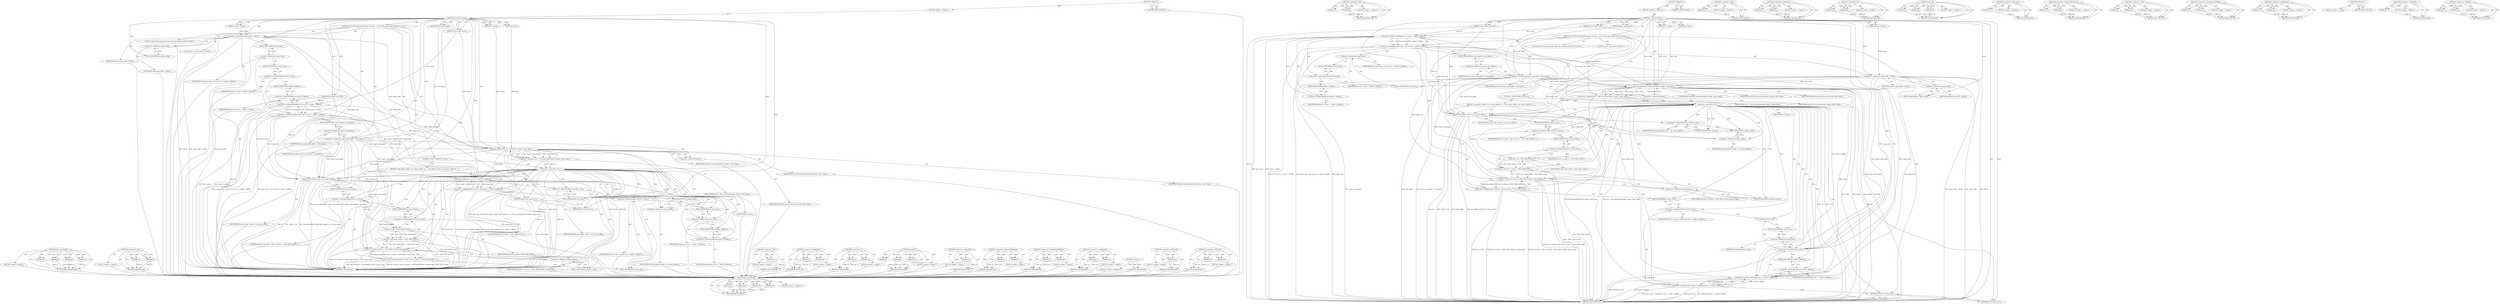 digraph "&lt;operator&gt;.shiftLeft" {
vulnerable_133 [label=<(METHOD,f2fs_map_blocks)>];
vulnerable_134 [label=<(PARAM,p1)>];
vulnerable_135 [label=<(PARAM,p2)>];
vulnerable_136 [label=<(PARAM,p3)>];
vulnerable_137 [label=<(PARAM,p4)>];
vulnerable_138 [label=<(BLOCK,&lt;empty&gt;,&lt;empty&gt;)>];
vulnerable_139 [label=<(METHOD_RETURN,ANY)>];
vulnerable_159 [label=<(METHOD,&lt;operator&gt;.and)>];
vulnerable_160 [label=<(PARAM,p1)>];
vulnerable_161 [label=<(PARAM,p2)>];
vulnerable_162 [label=<(BLOCK,&lt;empty&gt;,&lt;empty&gt;)>];
vulnerable_163 [label=<(METHOD_RETURN,ANY)>];
vulnerable_6 [label=<(METHOD,&lt;global&gt;)<SUB>1</SUB>>];
vulnerable_7 [label=<(BLOCK,&lt;empty&gt;,&lt;empty&gt;)<SUB>1</SUB>>];
vulnerable_8 [label=<(METHOD,__get_data_block)<SUB>1</SUB>>];
vulnerable_9 [label=<(PARAM,struct inode *inode)<SUB>1</SUB>>];
vulnerable_10 [label=<(PARAM,sector_t iblock)<SUB>1</SUB>>];
vulnerable_11 [label=<(PARAM,struct buffer_head *bh)<SUB>2</SUB>>];
vulnerable_12 [label=<(PARAM,int create)<SUB>2</SUB>>];
vulnerable_13 [label=<(PARAM,int flag)<SUB>2</SUB>>];
vulnerable_14 [label=<(PARAM,pgoff_t *next_pgofs)<SUB>3</SUB>>];
vulnerable_15 [label=<(BLOCK,{
	struct f2fs_map_blocks map;
	int err;

	map....,{
	struct f2fs_map_blocks map;
	int err;

	map....)<SUB>4</SUB>>];
vulnerable_16 [label="<(LOCAL,struct f2fs_map_blocks map: f2fs_map_blocks)<SUB>5</SUB>>"];
vulnerable_17 [label="<(LOCAL,int err: int)<SUB>6</SUB>>"];
vulnerable_18 [label=<(&lt;operator&gt;.assignment,map.m_lblk = iblock)<SUB>8</SUB>>];
vulnerable_19 [label=<(&lt;operator&gt;.fieldAccess,map.m_lblk)<SUB>8</SUB>>];
vulnerable_20 [label=<(IDENTIFIER,map,map.m_lblk = iblock)<SUB>8</SUB>>];
vulnerable_21 [label=<(FIELD_IDENTIFIER,m_lblk,m_lblk)<SUB>8</SUB>>];
vulnerable_22 [label=<(IDENTIFIER,iblock,map.m_lblk = iblock)<SUB>8</SUB>>];
vulnerable_23 [label=<(&lt;operator&gt;.assignment,map.m_len = bh-&gt;b_size &gt;&gt; inode-&gt;i_blkbits)<SUB>9</SUB>>];
vulnerable_24 [label=<(&lt;operator&gt;.fieldAccess,map.m_len)<SUB>9</SUB>>];
vulnerable_25 [label=<(IDENTIFIER,map,map.m_len = bh-&gt;b_size &gt;&gt; inode-&gt;i_blkbits)<SUB>9</SUB>>];
vulnerable_26 [label=<(FIELD_IDENTIFIER,m_len,m_len)<SUB>9</SUB>>];
vulnerable_27 [label=<(&lt;operator&gt;.arithmeticShiftRight,bh-&gt;b_size &gt;&gt; inode-&gt;i_blkbits)<SUB>9</SUB>>];
vulnerable_28 [label=<(&lt;operator&gt;.indirectFieldAccess,bh-&gt;b_size)<SUB>9</SUB>>];
vulnerable_29 [label=<(IDENTIFIER,bh,bh-&gt;b_size &gt;&gt; inode-&gt;i_blkbits)<SUB>9</SUB>>];
vulnerable_30 [label=<(FIELD_IDENTIFIER,b_size,b_size)<SUB>9</SUB>>];
vulnerable_31 [label=<(&lt;operator&gt;.indirectFieldAccess,inode-&gt;i_blkbits)<SUB>9</SUB>>];
vulnerable_32 [label=<(IDENTIFIER,inode,bh-&gt;b_size &gt;&gt; inode-&gt;i_blkbits)<SUB>9</SUB>>];
vulnerable_33 [label=<(FIELD_IDENTIFIER,i_blkbits,i_blkbits)<SUB>9</SUB>>];
vulnerable_34 [label=<(&lt;operator&gt;.assignment,map.m_next_pgofs = next_pgofs)<SUB>10</SUB>>];
vulnerable_35 [label=<(&lt;operator&gt;.fieldAccess,map.m_next_pgofs)<SUB>10</SUB>>];
vulnerable_36 [label=<(IDENTIFIER,map,map.m_next_pgofs = next_pgofs)<SUB>10</SUB>>];
vulnerable_37 [label=<(FIELD_IDENTIFIER,m_next_pgofs,m_next_pgofs)<SUB>10</SUB>>];
vulnerable_38 [label=<(IDENTIFIER,next_pgofs,map.m_next_pgofs = next_pgofs)<SUB>10</SUB>>];
vulnerable_39 [label=<(&lt;operator&gt;.assignment,err = f2fs_map_blocks(inode, &amp;map, create, flag))<SUB>12</SUB>>];
vulnerable_40 [label=<(IDENTIFIER,err,err = f2fs_map_blocks(inode, &amp;map, create, flag))<SUB>12</SUB>>];
vulnerable_41 [label=<(f2fs_map_blocks,f2fs_map_blocks(inode, &amp;map, create, flag))<SUB>12</SUB>>];
vulnerable_42 [label=<(IDENTIFIER,inode,f2fs_map_blocks(inode, &amp;map, create, flag))<SUB>12</SUB>>];
vulnerable_43 [label=<(&lt;operator&gt;.addressOf,&amp;map)<SUB>12</SUB>>];
vulnerable_44 [label=<(IDENTIFIER,map,f2fs_map_blocks(inode, &amp;map, create, flag))<SUB>12</SUB>>];
vulnerable_45 [label=<(IDENTIFIER,create,f2fs_map_blocks(inode, &amp;map, create, flag))<SUB>12</SUB>>];
vulnerable_46 [label=<(IDENTIFIER,flag,f2fs_map_blocks(inode, &amp;map, create, flag))<SUB>12</SUB>>];
vulnerable_47 [label=<(CONTROL_STRUCTURE,IF,if (!err))<SUB>13</SUB>>];
vulnerable_48 [label=<(&lt;operator&gt;.logicalNot,!err)<SUB>13</SUB>>];
vulnerable_49 [label=<(IDENTIFIER,err,!err)<SUB>13</SUB>>];
vulnerable_50 [label=<(BLOCK,{
 		map_bh(bh, inode-&gt;i_sb, map.m_pblk);
 		bh...,{
 		map_bh(bh, inode-&gt;i_sb, map.m_pblk);
 		bh...)<SUB>13</SUB>>];
vulnerable_51 [label=<(map_bh,map_bh(bh, inode-&gt;i_sb, map.m_pblk))<SUB>14</SUB>>];
vulnerable_52 [label=<(IDENTIFIER,bh,map_bh(bh, inode-&gt;i_sb, map.m_pblk))<SUB>14</SUB>>];
vulnerable_53 [label=<(&lt;operator&gt;.indirectFieldAccess,inode-&gt;i_sb)<SUB>14</SUB>>];
vulnerable_54 [label=<(IDENTIFIER,inode,map_bh(bh, inode-&gt;i_sb, map.m_pblk))<SUB>14</SUB>>];
vulnerable_55 [label=<(FIELD_IDENTIFIER,i_sb,i_sb)<SUB>14</SUB>>];
vulnerable_56 [label=<(&lt;operator&gt;.fieldAccess,map.m_pblk)<SUB>14</SUB>>];
vulnerable_57 [label=<(IDENTIFIER,map,map_bh(bh, inode-&gt;i_sb, map.m_pblk))<SUB>14</SUB>>];
vulnerable_58 [label=<(FIELD_IDENTIFIER,m_pblk,m_pblk)<SUB>14</SUB>>];
vulnerable_59 [label=<(&lt;operator&gt;.assignment,bh-&gt;b_state = (bh-&gt;b_state &amp; ~F2FS_MAP_FLAGS) |...)<SUB>15</SUB>>];
vulnerable_60 [label=<(&lt;operator&gt;.indirectFieldAccess,bh-&gt;b_state)<SUB>15</SUB>>];
vulnerable_61 [label=<(IDENTIFIER,bh,bh-&gt;b_state = (bh-&gt;b_state &amp; ~F2FS_MAP_FLAGS) |...)<SUB>15</SUB>>];
vulnerable_62 [label=<(FIELD_IDENTIFIER,b_state,b_state)<SUB>15</SUB>>];
vulnerable_63 [label=<(&lt;operator&gt;.or,(bh-&gt;b_state &amp; ~F2FS_MAP_FLAGS) | map.m_flags)<SUB>15</SUB>>];
vulnerable_64 [label=<(&lt;operator&gt;.and,bh-&gt;b_state &amp; ~F2FS_MAP_FLAGS)<SUB>15</SUB>>];
vulnerable_65 [label=<(&lt;operator&gt;.indirectFieldAccess,bh-&gt;b_state)<SUB>15</SUB>>];
vulnerable_66 [label=<(IDENTIFIER,bh,bh-&gt;b_state &amp; ~F2FS_MAP_FLAGS)<SUB>15</SUB>>];
vulnerable_67 [label=<(FIELD_IDENTIFIER,b_state,b_state)<SUB>15</SUB>>];
vulnerable_68 [label=<(&lt;operator&gt;.not,~F2FS_MAP_FLAGS)<SUB>15</SUB>>];
vulnerable_69 [label=<(IDENTIFIER,F2FS_MAP_FLAGS,~F2FS_MAP_FLAGS)<SUB>15</SUB>>];
vulnerable_70 [label=<(&lt;operator&gt;.fieldAccess,map.m_flags)<SUB>15</SUB>>];
vulnerable_71 [label=<(IDENTIFIER,map,(bh-&gt;b_state &amp; ~F2FS_MAP_FLAGS) | map.m_flags)<SUB>15</SUB>>];
vulnerable_72 [label=<(FIELD_IDENTIFIER,m_flags,m_flags)<SUB>15</SUB>>];
vulnerable_73 [label=<(&lt;operator&gt;.assignment,bh-&gt;b_size = map.m_len &lt;&lt; inode-&gt;i_blkbits)<SUB>16</SUB>>];
vulnerable_74 [label=<(&lt;operator&gt;.indirectFieldAccess,bh-&gt;b_size)<SUB>16</SUB>>];
vulnerable_75 [label=<(IDENTIFIER,bh,bh-&gt;b_size = map.m_len &lt;&lt; inode-&gt;i_blkbits)<SUB>16</SUB>>];
vulnerable_76 [label=<(FIELD_IDENTIFIER,b_size,b_size)<SUB>16</SUB>>];
vulnerable_77 [label=<(&lt;operator&gt;.shiftLeft,map.m_len &lt;&lt; inode-&gt;i_blkbits)<SUB>16</SUB>>];
vulnerable_78 [label=<(&lt;operator&gt;.fieldAccess,map.m_len)<SUB>16</SUB>>];
vulnerable_79 [label=<(IDENTIFIER,map,map.m_len &lt;&lt; inode-&gt;i_blkbits)<SUB>16</SUB>>];
vulnerable_80 [label=<(FIELD_IDENTIFIER,m_len,m_len)<SUB>16</SUB>>];
vulnerable_81 [label=<(&lt;operator&gt;.indirectFieldAccess,inode-&gt;i_blkbits)<SUB>16</SUB>>];
vulnerable_82 [label=<(IDENTIFIER,inode,map.m_len &lt;&lt; inode-&gt;i_blkbits)<SUB>16</SUB>>];
vulnerable_83 [label=<(FIELD_IDENTIFIER,i_blkbits,i_blkbits)<SUB>16</SUB>>];
vulnerable_84 [label=<(RETURN,return err;,return err;)<SUB>18</SUB>>];
vulnerable_85 [label=<(IDENTIFIER,err,return err;)<SUB>18</SUB>>];
vulnerable_86 [label=<(METHOD_RETURN,int)<SUB>1</SUB>>];
vulnerable_88 [label=<(METHOD_RETURN,ANY)<SUB>1</SUB>>];
vulnerable_164 [label=<(METHOD,&lt;operator&gt;.not)>];
vulnerable_165 [label=<(PARAM,p1)>];
vulnerable_166 [label=<(BLOCK,&lt;empty&gt;,&lt;empty&gt;)>];
vulnerable_167 [label=<(METHOD_RETURN,ANY)>];
vulnerable_118 [label=<(METHOD,&lt;operator&gt;.fieldAccess)>];
vulnerable_119 [label=<(PARAM,p1)>];
vulnerable_120 [label=<(PARAM,p2)>];
vulnerable_121 [label=<(BLOCK,&lt;empty&gt;,&lt;empty&gt;)>];
vulnerable_122 [label=<(METHOD_RETURN,ANY)>];
vulnerable_154 [label=<(METHOD,&lt;operator&gt;.or)>];
vulnerable_155 [label=<(PARAM,p1)>];
vulnerable_156 [label=<(PARAM,p2)>];
vulnerable_157 [label=<(BLOCK,&lt;empty&gt;,&lt;empty&gt;)>];
vulnerable_158 [label=<(METHOD_RETURN,ANY)>];
vulnerable_148 [label=<(METHOD,map_bh)>];
vulnerable_149 [label=<(PARAM,p1)>];
vulnerable_150 [label=<(PARAM,p2)>];
vulnerable_151 [label=<(PARAM,p3)>];
vulnerable_152 [label=<(BLOCK,&lt;empty&gt;,&lt;empty&gt;)>];
vulnerable_153 [label=<(METHOD_RETURN,ANY)>];
vulnerable_144 [label=<(METHOD,&lt;operator&gt;.logicalNot)>];
vulnerable_145 [label=<(PARAM,p1)>];
vulnerable_146 [label=<(BLOCK,&lt;empty&gt;,&lt;empty&gt;)>];
vulnerable_147 [label=<(METHOD_RETURN,ANY)>];
vulnerable_128 [label=<(METHOD,&lt;operator&gt;.indirectFieldAccess)>];
vulnerable_129 [label=<(PARAM,p1)>];
vulnerable_130 [label=<(PARAM,p2)>];
vulnerable_131 [label=<(BLOCK,&lt;empty&gt;,&lt;empty&gt;)>];
vulnerable_132 [label=<(METHOD_RETURN,ANY)>];
vulnerable_123 [label=<(METHOD,&lt;operator&gt;.arithmeticShiftRight)>];
vulnerable_124 [label=<(PARAM,p1)>];
vulnerable_125 [label=<(PARAM,p2)>];
vulnerable_126 [label=<(BLOCK,&lt;empty&gt;,&lt;empty&gt;)>];
vulnerable_127 [label=<(METHOD_RETURN,ANY)>];
vulnerable_113 [label=<(METHOD,&lt;operator&gt;.assignment)>];
vulnerable_114 [label=<(PARAM,p1)>];
vulnerable_115 [label=<(PARAM,p2)>];
vulnerable_116 [label=<(BLOCK,&lt;empty&gt;,&lt;empty&gt;)>];
vulnerable_117 [label=<(METHOD_RETURN,ANY)>];
vulnerable_107 [label=<(METHOD,&lt;global&gt;)<SUB>1</SUB>>];
vulnerable_108 [label=<(BLOCK,&lt;empty&gt;,&lt;empty&gt;)>];
vulnerable_109 [label=<(METHOD_RETURN,ANY)>];
vulnerable_140 [label=<(METHOD,&lt;operator&gt;.addressOf)>];
vulnerable_141 [label=<(PARAM,p1)>];
vulnerable_142 [label=<(BLOCK,&lt;empty&gt;,&lt;empty&gt;)>];
vulnerable_143 [label=<(METHOD_RETURN,ANY)>];
vulnerable_168 [label=<(METHOD,&lt;operator&gt;.shiftLeft)>];
vulnerable_169 [label=<(PARAM,p1)>];
vulnerable_170 [label=<(PARAM,p2)>];
vulnerable_171 [label=<(BLOCK,&lt;empty&gt;,&lt;empty&gt;)>];
vulnerable_172 [label=<(METHOD_RETURN,ANY)>];
fixed_135 [label=<(METHOD,f2fs_map_blocks)>];
fixed_136 [label=<(PARAM,p1)>];
fixed_137 [label=<(PARAM,p2)>];
fixed_138 [label=<(PARAM,p3)>];
fixed_139 [label=<(PARAM,p4)>];
fixed_140 [label=<(BLOCK,&lt;empty&gt;,&lt;empty&gt;)>];
fixed_141 [label=<(METHOD_RETURN,ANY)>];
fixed_161 [label=<(METHOD,&lt;operator&gt;.and)>];
fixed_162 [label=<(PARAM,p1)>];
fixed_163 [label=<(PARAM,p2)>];
fixed_164 [label=<(BLOCK,&lt;empty&gt;,&lt;empty&gt;)>];
fixed_165 [label=<(METHOD_RETURN,ANY)>];
fixed_6 [label=<(METHOD,&lt;global&gt;)<SUB>1</SUB>>];
fixed_7 [label=<(BLOCK,&lt;empty&gt;,&lt;empty&gt;)<SUB>1</SUB>>];
fixed_8 [label=<(METHOD,__get_data_block)<SUB>1</SUB>>];
fixed_9 [label=<(PARAM,struct inode *inode)<SUB>1</SUB>>];
fixed_10 [label=<(PARAM,sector_t iblock)<SUB>1</SUB>>];
fixed_11 [label=<(PARAM,struct buffer_head *bh)<SUB>2</SUB>>];
fixed_12 [label=<(PARAM,int create)<SUB>2</SUB>>];
fixed_13 [label=<(PARAM,int flag)<SUB>2</SUB>>];
fixed_14 [label=<(PARAM,pgoff_t *next_pgofs)<SUB>3</SUB>>];
fixed_15 [label=<(BLOCK,{
	struct f2fs_map_blocks map;
	int err;

	map....,{
	struct f2fs_map_blocks map;
	int err;

	map....)<SUB>4</SUB>>];
fixed_16 [label="<(LOCAL,struct f2fs_map_blocks map: f2fs_map_blocks)<SUB>5</SUB>>"];
fixed_17 [label="<(LOCAL,int err: int)<SUB>6</SUB>>"];
fixed_18 [label=<(&lt;operator&gt;.assignment,map.m_lblk = iblock)<SUB>8</SUB>>];
fixed_19 [label=<(&lt;operator&gt;.fieldAccess,map.m_lblk)<SUB>8</SUB>>];
fixed_20 [label=<(IDENTIFIER,map,map.m_lblk = iblock)<SUB>8</SUB>>];
fixed_21 [label=<(FIELD_IDENTIFIER,m_lblk,m_lblk)<SUB>8</SUB>>];
fixed_22 [label=<(IDENTIFIER,iblock,map.m_lblk = iblock)<SUB>8</SUB>>];
fixed_23 [label=<(&lt;operator&gt;.assignment,map.m_len = bh-&gt;b_size &gt;&gt; inode-&gt;i_blkbits)<SUB>9</SUB>>];
fixed_24 [label=<(&lt;operator&gt;.fieldAccess,map.m_len)<SUB>9</SUB>>];
fixed_25 [label=<(IDENTIFIER,map,map.m_len = bh-&gt;b_size &gt;&gt; inode-&gt;i_blkbits)<SUB>9</SUB>>];
fixed_26 [label=<(FIELD_IDENTIFIER,m_len,m_len)<SUB>9</SUB>>];
fixed_27 [label=<(&lt;operator&gt;.arithmeticShiftRight,bh-&gt;b_size &gt;&gt; inode-&gt;i_blkbits)<SUB>9</SUB>>];
fixed_28 [label=<(&lt;operator&gt;.indirectFieldAccess,bh-&gt;b_size)<SUB>9</SUB>>];
fixed_29 [label=<(IDENTIFIER,bh,bh-&gt;b_size &gt;&gt; inode-&gt;i_blkbits)<SUB>9</SUB>>];
fixed_30 [label=<(FIELD_IDENTIFIER,b_size,b_size)<SUB>9</SUB>>];
fixed_31 [label=<(&lt;operator&gt;.indirectFieldAccess,inode-&gt;i_blkbits)<SUB>9</SUB>>];
fixed_32 [label=<(IDENTIFIER,inode,bh-&gt;b_size &gt;&gt; inode-&gt;i_blkbits)<SUB>9</SUB>>];
fixed_33 [label=<(FIELD_IDENTIFIER,i_blkbits,i_blkbits)<SUB>9</SUB>>];
fixed_34 [label=<(&lt;operator&gt;.assignment,map.m_next_pgofs = next_pgofs)<SUB>10</SUB>>];
fixed_35 [label=<(&lt;operator&gt;.fieldAccess,map.m_next_pgofs)<SUB>10</SUB>>];
fixed_36 [label=<(IDENTIFIER,map,map.m_next_pgofs = next_pgofs)<SUB>10</SUB>>];
fixed_37 [label=<(FIELD_IDENTIFIER,m_next_pgofs,m_next_pgofs)<SUB>10</SUB>>];
fixed_38 [label=<(IDENTIFIER,next_pgofs,map.m_next_pgofs = next_pgofs)<SUB>10</SUB>>];
fixed_39 [label=<(&lt;operator&gt;.assignment,err = f2fs_map_blocks(inode, &amp;map, create, flag))<SUB>12</SUB>>];
fixed_40 [label=<(IDENTIFIER,err,err = f2fs_map_blocks(inode, &amp;map, create, flag))<SUB>12</SUB>>];
fixed_41 [label=<(f2fs_map_blocks,f2fs_map_blocks(inode, &amp;map, create, flag))<SUB>12</SUB>>];
fixed_42 [label=<(IDENTIFIER,inode,f2fs_map_blocks(inode, &amp;map, create, flag))<SUB>12</SUB>>];
fixed_43 [label=<(&lt;operator&gt;.addressOf,&amp;map)<SUB>12</SUB>>];
fixed_44 [label=<(IDENTIFIER,map,f2fs_map_blocks(inode, &amp;map, create, flag))<SUB>12</SUB>>];
fixed_45 [label=<(IDENTIFIER,create,f2fs_map_blocks(inode, &amp;map, create, flag))<SUB>12</SUB>>];
fixed_46 [label=<(IDENTIFIER,flag,f2fs_map_blocks(inode, &amp;map, create, flag))<SUB>12</SUB>>];
fixed_47 [label=<(CONTROL_STRUCTURE,IF,if (!err))<SUB>13</SUB>>];
fixed_48 [label=<(&lt;operator&gt;.logicalNot,!err)<SUB>13</SUB>>];
fixed_49 [label=<(IDENTIFIER,err,!err)<SUB>13</SUB>>];
fixed_50 [label=<(BLOCK,{
 		map_bh(bh, inode-&gt;i_sb, map.m_pblk);
 		bh...,{
 		map_bh(bh, inode-&gt;i_sb, map.m_pblk);
 		bh...)<SUB>13</SUB>>];
fixed_51 [label=<(map_bh,map_bh(bh, inode-&gt;i_sb, map.m_pblk))<SUB>14</SUB>>];
fixed_52 [label=<(IDENTIFIER,bh,map_bh(bh, inode-&gt;i_sb, map.m_pblk))<SUB>14</SUB>>];
fixed_53 [label=<(&lt;operator&gt;.indirectFieldAccess,inode-&gt;i_sb)<SUB>14</SUB>>];
fixed_54 [label=<(IDENTIFIER,inode,map_bh(bh, inode-&gt;i_sb, map.m_pblk))<SUB>14</SUB>>];
fixed_55 [label=<(FIELD_IDENTIFIER,i_sb,i_sb)<SUB>14</SUB>>];
fixed_56 [label=<(&lt;operator&gt;.fieldAccess,map.m_pblk)<SUB>14</SUB>>];
fixed_57 [label=<(IDENTIFIER,map,map_bh(bh, inode-&gt;i_sb, map.m_pblk))<SUB>14</SUB>>];
fixed_58 [label=<(FIELD_IDENTIFIER,m_pblk,m_pblk)<SUB>14</SUB>>];
fixed_59 [label=<(&lt;operator&gt;.assignment,bh-&gt;b_state = (bh-&gt;b_state &amp; ~F2FS_MAP_FLAGS) |...)<SUB>15</SUB>>];
fixed_60 [label=<(&lt;operator&gt;.indirectFieldAccess,bh-&gt;b_state)<SUB>15</SUB>>];
fixed_61 [label=<(IDENTIFIER,bh,bh-&gt;b_state = (bh-&gt;b_state &amp; ~F2FS_MAP_FLAGS) |...)<SUB>15</SUB>>];
fixed_62 [label=<(FIELD_IDENTIFIER,b_state,b_state)<SUB>15</SUB>>];
fixed_63 [label=<(&lt;operator&gt;.or,(bh-&gt;b_state &amp; ~F2FS_MAP_FLAGS) | map.m_flags)<SUB>15</SUB>>];
fixed_64 [label=<(&lt;operator&gt;.and,bh-&gt;b_state &amp; ~F2FS_MAP_FLAGS)<SUB>15</SUB>>];
fixed_65 [label=<(&lt;operator&gt;.indirectFieldAccess,bh-&gt;b_state)<SUB>15</SUB>>];
fixed_66 [label=<(IDENTIFIER,bh,bh-&gt;b_state &amp; ~F2FS_MAP_FLAGS)<SUB>15</SUB>>];
fixed_67 [label=<(FIELD_IDENTIFIER,b_state,b_state)<SUB>15</SUB>>];
fixed_68 [label=<(&lt;operator&gt;.not,~F2FS_MAP_FLAGS)<SUB>15</SUB>>];
fixed_69 [label=<(IDENTIFIER,F2FS_MAP_FLAGS,~F2FS_MAP_FLAGS)<SUB>15</SUB>>];
fixed_70 [label=<(&lt;operator&gt;.fieldAccess,map.m_flags)<SUB>15</SUB>>];
fixed_71 [label=<(IDENTIFIER,map,(bh-&gt;b_state &amp; ~F2FS_MAP_FLAGS) | map.m_flags)<SUB>15</SUB>>];
fixed_72 [label=<(FIELD_IDENTIFIER,m_flags,m_flags)<SUB>15</SUB>>];
fixed_73 [label=<(&lt;operator&gt;.assignment,bh-&gt;b_size = (u64)map.m_len &lt;&lt; inode-&gt;i_blkbits)<SUB>16</SUB>>];
fixed_74 [label=<(&lt;operator&gt;.indirectFieldAccess,bh-&gt;b_size)<SUB>16</SUB>>];
fixed_75 [label=<(IDENTIFIER,bh,bh-&gt;b_size = (u64)map.m_len &lt;&lt; inode-&gt;i_blkbits)<SUB>16</SUB>>];
fixed_76 [label=<(FIELD_IDENTIFIER,b_size,b_size)<SUB>16</SUB>>];
fixed_77 [label=<(&lt;operator&gt;.shiftLeft,(u64)map.m_len &lt;&lt; inode-&gt;i_blkbits)<SUB>16</SUB>>];
fixed_78 [label=<(&lt;operator&gt;.cast,(u64)map.m_len)<SUB>16</SUB>>];
fixed_79 [label=<(UNKNOWN,u64,u64)<SUB>16</SUB>>];
fixed_80 [label=<(&lt;operator&gt;.fieldAccess,map.m_len)<SUB>16</SUB>>];
fixed_81 [label=<(IDENTIFIER,map,(u64)map.m_len)<SUB>16</SUB>>];
fixed_82 [label=<(FIELD_IDENTIFIER,m_len,m_len)<SUB>16</SUB>>];
fixed_83 [label=<(&lt;operator&gt;.indirectFieldAccess,inode-&gt;i_blkbits)<SUB>16</SUB>>];
fixed_84 [label=<(IDENTIFIER,inode,(u64)map.m_len &lt;&lt; inode-&gt;i_blkbits)<SUB>16</SUB>>];
fixed_85 [label=<(FIELD_IDENTIFIER,i_blkbits,i_blkbits)<SUB>16</SUB>>];
fixed_86 [label=<(RETURN,return err;,return err;)<SUB>18</SUB>>];
fixed_87 [label=<(IDENTIFIER,err,return err;)<SUB>18</SUB>>];
fixed_88 [label=<(METHOD_RETURN,int)<SUB>1</SUB>>];
fixed_90 [label=<(METHOD_RETURN,ANY)<SUB>1</SUB>>];
fixed_166 [label=<(METHOD,&lt;operator&gt;.not)>];
fixed_167 [label=<(PARAM,p1)>];
fixed_168 [label=<(BLOCK,&lt;empty&gt;,&lt;empty&gt;)>];
fixed_169 [label=<(METHOD_RETURN,ANY)>];
fixed_120 [label=<(METHOD,&lt;operator&gt;.fieldAccess)>];
fixed_121 [label=<(PARAM,p1)>];
fixed_122 [label=<(PARAM,p2)>];
fixed_123 [label=<(BLOCK,&lt;empty&gt;,&lt;empty&gt;)>];
fixed_124 [label=<(METHOD_RETURN,ANY)>];
fixed_156 [label=<(METHOD,&lt;operator&gt;.or)>];
fixed_157 [label=<(PARAM,p1)>];
fixed_158 [label=<(PARAM,p2)>];
fixed_159 [label=<(BLOCK,&lt;empty&gt;,&lt;empty&gt;)>];
fixed_160 [label=<(METHOD_RETURN,ANY)>];
fixed_150 [label=<(METHOD,map_bh)>];
fixed_151 [label=<(PARAM,p1)>];
fixed_152 [label=<(PARAM,p2)>];
fixed_153 [label=<(PARAM,p3)>];
fixed_154 [label=<(BLOCK,&lt;empty&gt;,&lt;empty&gt;)>];
fixed_155 [label=<(METHOD_RETURN,ANY)>];
fixed_146 [label=<(METHOD,&lt;operator&gt;.logicalNot)>];
fixed_147 [label=<(PARAM,p1)>];
fixed_148 [label=<(BLOCK,&lt;empty&gt;,&lt;empty&gt;)>];
fixed_149 [label=<(METHOD_RETURN,ANY)>];
fixed_130 [label=<(METHOD,&lt;operator&gt;.indirectFieldAccess)>];
fixed_131 [label=<(PARAM,p1)>];
fixed_132 [label=<(PARAM,p2)>];
fixed_133 [label=<(BLOCK,&lt;empty&gt;,&lt;empty&gt;)>];
fixed_134 [label=<(METHOD_RETURN,ANY)>];
fixed_175 [label=<(METHOD,&lt;operator&gt;.cast)>];
fixed_176 [label=<(PARAM,p1)>];
fixed_177 [label=<(PARAM,p2)>];
fixed_178 [label=<(BLOCK,&lt;empty&gt;,&lt;empty&gt;)>];
fixed_179 [label=<(METHOD_RETURN,ANY)>];
fixed_125 [label=<(METHOD,&lt;operator&gt;.arithmeticShiftRight)>];
fixed_126 [label=<(PARAM,p1)>];
fixed_127 [label=<(PARAM,p2)>];
fixed_128 [label=<(BLOCK,&lt;empty&gt;,&lt;empty&gt;)>];
fixed_129 [label=<(METHOD_RETURN,ANY)>];
fixed_115 [label=<(METHOD,&lt;operator&gt;.assignment)>];
fixed_116 [label=<(PARAM,p1)>];
fixed_117 [label=<(PARAM,p2)>];
fixed_118 [label=<(BLOCK,&lt;empty&gt;,&lt;empty&gt;)>];
fixed_119 [label=<(METHOD_RETURN,ANY)>];
fixed_109 [label=<(METHOD,&lt;global&gt;)<SUB>1</SUB>>];
fixed_110 [label=<(BLOCK,&lt;empty&gt;,&lt;empty&gt;)>];
fixed_111 [label=<(METHOD_RETURN,ANY)>];
fixed_142 [label=<(METHOD,&lt;operator&gt;.addressOf)>];
fixed_143 [label=<(PARAM,p1)>];
fixed_144 [label=<(BLOCK,&lt;empty&gt;,&lt;empty&gt;)>];
fixed_145 [label=<(METHOD_RETURN,ANY)>];
fixed_170 [label=<(METHOD,&lt;operator&gt;.shiftLeft)>];
fixed_171 [label=<(PARAM,p1)>];
fixed_172 [label=<(PARAM,p2)>];
fixed_173 [label=<(BLOCK,&lt;empty&gt;,&lt;empty&gt;)>];
fixed_174 [label=<(METHOD_RETURN,ANY)>];
vulnerable_133 -> vulnerable_134  [key=0, label="AST: "];
vulnerable_133 -> vulnerable_134  [key=1, label="DDG: "];
vulnerable_133 -> vulnerable_138  [key=0, label="AST: "];
vulnerable_133 -> vulnerable_135  [key=0, label="AST: "];
vulnerable_133 -> vulnerable_135  [key=1, label="DDG: "];
vulnerable_133 -> vulnerable_139  [key=0, label="AST: "];
vulnerable_133 -> vulnerable_139  [key=1, label="CFG: "];
vulnerable_133 -> vulnerable_136  [key=0, label="AST: "];
vulnerable_133 -> vulnerable_136  [key=1, label="DDG: "];
vulnerable_133 -> vulnerable_137  [key=0, label="AST: "];
vulnerable_133 -> vulnerable_137  [key=1, label="DDG: "];
vulnerable_134 -> vulnerable_139  [key=0, label="DDG: p1"];
vulnerable_135 -> vulnerable_139  [key=0, label="DDG: p2"];
vulnerable_136 -> vulnerable_139  [key=0, label="DDG: p3"];
vulnerable_137 -> vulnerable_139  [key=0, label="DDG: p4"];
vulnerable_138 -> fixed_135  [key=0];
vulnerable_139 -> fixed_135  [key=0];
vulnerable_159 -> vulnerable_160  [key=0, label="AST: "];
vulnerable_159 -> vulnerable_160  [key=1, label="DDG: "];
vulnerable_159 -> vulnerable_162  [key=0, label="AST: "];
vulnerable_159 -> vulnerable_161  [key=0, label="AST: "];
vulnerable_159 -> vulnerable_161  [key=1, label="DDG: "];
vulnerable_159 -> vulnerable_163  [key=0, label="AST: "];
vulnerable_159 -> vulnerable_163  [key=1, label="CFG: "];
vulnerable_160 -> vulnerable_163  [key=0, label="DDG: p1"];
vulnerable_161 -> vulnerable_163  [key=0, label="DDG: p2"];
vulnerable_162 -> fixed_135  [key=0];
vulnerable_163 -> fixed_135  [key=0];
vulnerable_6 -> vulnerable_7  [key=0, label="AST: "];
vulnerable_6 -> vulnerable_88  [key=0, label="AST: "];
vulnerable_6 -> vulnerable_88  [key=1, label="CFG: "];
vulnerable_7 -> vulnerable_8  [key=0, label="AST: "];
vulnerable_8 -> vulnerable_9  [key=0, label="AST: "];
vulnerable_8 -> vulnerable_9  [key=1, label="DDG: "];
vulnerable_8 -> vulnerable_10  [key=0, label="AST: "];
vulnerable_8 -> vulnerable_10  [key=1, label="DDG: "];
vulnerable_8 -> vulnerable_11  [key=0, label="AST: "];
vulnerable_8 -> vulnerable_11  [key=1, label="DDG: "];
vulnerable_8 -> vulnerable_12  [key=0, label="AST: "];
vulnerable_8 -> vulnerable_12  [key=1, label="DDG: "];
vulnerable_8 -> vulnerable_13  [key=0, label="AST: "];
vulnerable_8 -> vulnerable_13  [key=1, label="DDG: "];
vulnerable_8 -> vulnerable_14  [key=0, label="AST: "];
vulnerable_8 -> vulnerable_14  [key=1, label="DDG: "];
vulnerable_8 -> vulnerable_15  [key=0, label="AST: "];
vulnerable_8 -> vulnerable_86  [key=0, label="AST: "];
vulnerable_8 -> vulnerable_21  [key=0, label="CFG: "];
vulnerable_8 -> vulnerable_18  [key=0, label="DDG: "];
vulnerable_8 -> vulnerable_34  [key=0, label="DDG: "];
vulnerable_8 -> vulnerable_85  [key=0, label="DDG: "];
vulnerable_8 -> vulnerable_41  [key=0, label="DDG: "];
vulnerable_8 -> vulnerable_48  [key=0, label="DDG: "];
vulnerable_8 -> vulnerable_51  [key=0, label="DDG: "];
vulnerable_8 -> vulnerable_63  [key=0, label="DDG: "];
vulnerable_8 -> vulnerable_77  [key=0, label="DDG: "];
vulnerable_8 -> vulnerable_68  [key=0, label="DDG: "];
vulnerable_9 -> vulnerable_27  [key=0, label="DDG: inode"];
vulnerable_9 -> vulnerable_41  [key=0, label="DDG: inode"];
vulnerable_10 -> vulnerable_18  [key=0, label="DDG: iblock"];
vulnerable_11 -> vulnerable_86  [key=0, label="DDG: bh"];
vulnerable_11 -> vulnerable_27  [key=0, label="DDG: bh"];
vulnerable_11 -> vulnerable_51  [key=0, label="DDG: bh"];
vulnerable_12 -> vulnerable_41  [key=0, label="DDG: create"];
vulnerable_13 -> vulnerable_41  [key=0, label="DDG: flag"];
vulnerable_14 -> vulnerable_34  [key=0, label="DDG: next_pgofs"];
vulnerable_15 -> vulnerable_16  [key=0, label="AST: "];
vulnerable_15 -> vulnerable_17  [key=0, label="AST: "];
vulnerable_15 -> vulnerable_18  [key=0, label="AST: "];
vulnerable_15 -> vulnerable_23  [key=0, label="AST: "];
vulnerable_15 -> vulnerable_34  [key=0, label="AST: "];
vulnerable_15 -> vulnerable_39  [key=0, label="AST: "];
vulnerable_15 -> vulnerable_47  [key=0, label="AST: "];
vulnerable_15 -> vulnerable_84  [key=0, label="AST: "];
vulnerable_16 -> fixed_135  [key=0];
vulnerable_17 -> fixed_135  [key=0];
vulnerable_18 -> vulnerable_19  [key=0, label="AST: "];
vulnerable_18 -> vulnerable_22  [key=0, label="AST: "];
vulnerable_18 -> vulnerable_26  [key=0, label="CFG: "];
vulnerable_18 -> vulnerable_86  [key=0, label="DDG: map.m_lblk"];
vulnerable_18 -> vulnerable_86  [key=1, label="DDG: iblock"];
vulnerable_18 -> vulnerable_86  [key=2, label="DDG: map.m_lblk = iblock"];
vulnerable_18 -> vulnerable_41  [key=0, label="DDG: map.m_lblk"];
vulnerable_18 -> vulnerable_51  [key=0, label="DDG: map.m_lblk"];
vulnerable_18 -> vulnerable_63  [key=0, label="DDG: map.m_lblk"];
vulnerable_18 -> vulnerable_77  [key=0, label="DDG: map.m_lblk"];
vulnerable_19 -> vulnerable_20  [key=0, label="AST: "];
vulnerable_19 -> vulnerable_21  [key=0, label="AST: "];
vulnerable_19 -> vulnerable_18  [key=0, label="CFG: "];
vulnerable_20 -> fixed_135  [key=0];
vulnerable_21 -> vulnerable_19  [key=0, label="CFG: "];
vulnerable_22 -> fixed_135  [key=0];
vulnerable_23 -> vulnerable_24  [key=0, label="AST: "];
vulnerable_23 -> vulnerable_27  [key=0, label="AST: "];
vulnerable_23 -> vulnerable_37  [key=0, label="CFG: "];
vulnerable_23 -> vulnerable_86  [key=0, label="DDG: map.m_len"];
vulnerable_23 -> vulnerable_86  [key=1, label="DDG: bh-&gt;b_size &gt;&gt; inode-&gt;i_blkbits"];
vulnerable_23 -> vulnerable_86  [key=2, label="DDG: map.m_len = bh-&gt;b_size &gt;&gt; inode-&gt;i_blkbits"];
vulnerable_23 -> vulnerable_41  [key=0, label="DDG: map.m_len"];
vulnerable_23 -> vulnerable_51  [key=0, label="DDG: map.m_len"];
vulnerable_23 -> vulnerable_63  [key=0, label="DDG: map.m_len"];
vulnerable_23 -> vulnerable_77  [key=0, label="DDG: map.m_len"];
vulnerable_24 -> vulnerable_25  [key=0, label="AST: "];
vulnerable_24 -> vulnerable_26  [key=0, label="AST: "];
vulnerable_24 -> vulnerable_30  [key=0, label="CFG: "];
vulnerable_25 -> fixed_135  [key=0];
vulnerable_26 -> vulnerable_24  [key=0, label="CFG: "];
vulnerable_27 -> vulnerable_28  [key=0, label="AST: "];
vulnerable_27 -> vulnerable_31  [key=0, label="AST: "];
vulnerable_27 -> vulnerable_23  [key=0, label="CFG: "];
vulnerable_27 -> vulnerable_23  [key=1, label="DDG: bh-&gt;b_size"];
vulnerable_27 -> vulnerable_23  [key=2, label="DDG: inode-&gt;i_blkbits"];
vulnerable_27 -> vulnerable_86  [key=0, label="DDG: bh-&gt;b_size"];
vulnerable_27 -> vulnerable_86  [key=1, label="DDG: inode-&gt;i_blkbits"];
vulnerable_27 -> vulnerable_41  [key=0, label="DDG: inode-&gt;i_blkbits"];
vulnerable_27 -> vulnerable_51  [key=0, label="DDG: bh-&gt;b_size"];
vulnerable_27 -> vulnerable_77  [key=0, label="DDG: inode-&gt;i_blkbits"];
vulnerable_28 -> vulnerable_29  [key=0, label="AST: "];
vulnerable_28 -> vulnerable_30  [key=0, label="AST: "];
vulnerable_28 -> vulnerable_33  [key=0, label="CFG: "];
vulnerable_29 -> fixed_135  [key=0];
vulnerable_30 -> vulnerable_28  [key=0, label="CFG: "];
vulnerable_31 -> vulnerable_32  [key=0, label="AST: "];
vulnerable_31 -> vulnerable_33  [key=0, label="AST: "];
vulnerable_31 -> vulnerable_27  [key=0, label="CFG: "];
vulnerable_32 -> fixed_135  [key=0];
vulnerable_33 -> vulnerable_31  [key=0, label="CFG: "];
vulnerable_34 -> vulnerable_35  [key=0, label="AST: "];
vulnerable_34 -> vulnerable_38  [key=0, label="AST: "];
vulnerable_34 -> vulnerable_43  [key=0, label="CFG: "];
vulnerable_34 -> vulnerable_86  [key=0, label="DDG: map.m_next_pgofs"];
vulnerable_34 -> vulnerable_86  [key=1, label="DDG: next_pgofs"];
vulnerable_34 -> vulnerable_86  [key=2, label="DDG: map.m_next_pgofs = next_pgofs"];
vulnerable_34 -> vulnerable_41  [key=0, label="DDG: map.m_next_pgofs"];
vulnerable_34 -> vulnerable_51  [key=0, label="DDG: map.m_next_pgofs"];
vulnerable_34 -> vulnerable_63  [key=0, label="DDG: map.m_next_pgofs"];
vulnerable_34 -> vulnerable_77  [key=0, label="DDG: map.m_next_pgofs"];
vulnerable_35 -> vulnerable_36  [key=0, label="AST: "];
vulnerable_35 -> vulnerable_37  [key=0, label="AST: "];
vulnerable_35 -> vulnerable_34  [key=0, label="CFG: "];
vulnerable_36 -> fixed_135  [key=0];
vulnerable_37 -> vulnerable_35  [key=0, label="CFG: "];
vulnerable_38 -> fixed_135  [key=0];
vulnerable_39 -> vulnerable_40  [key=0, label="AST: "];
vulnerable_39 -> vulnerable_41  [key=0, label="AST: "];
vulnerable_39 -> vulnerable_48  [key=0, label="CFG: "];
vulnerable_39 -> vulnerable_48  [key=1, label="DDG: err"];
vulnerable_39 -> vulnerable_86  [key=0, label="DDG: f2fs_map_blocks(inode, &amp;map, create, flag)"];
vulnerable_39 -> vulnerable_86  [key=1, label="DDG: err = f2fs_map_blocks(inode, &amp;map, create, flag)"];
vulnerable_40 -> fixed_135  [key=0];
vulnerable_41 -> vulnerable_42  [key=0, label="AST: "];
vulnerable_41 -> vulnerable_43  [key=0, label="AST: "];
vulnerable_41 -> vulnerable_45  [key=0, label="AST: "];
vulnerable_41 -> vulnerable_46  [key=0, label="AST: "];
vulnerable_41 -> vulnerable_39  [key=0, label="CFG: "];
vulnerable_41 -> vulnerable_39  [key=1, label="DDG: inode"];
vulnerable_41 -> vulnerable_39  [key=2, label="DDG: &amp;map"];
vulnerable_41 -> vulnerable_39  [key=3, label="DDG: create"];
vulnerable_41 -> vulnerable_39  [key=4, label="DDG: flag"];
vulnerable_41 -> vulnerable_86  [key=0, label="DDG: inode"];
vulnerable_41 -> vulnerable_86  [key=1, label="DDG: &amp;map"];
vulnerable_41 -> vulnerable_86  [key=2, label="DDG: create"];
vulnerable_41 -> vulnerable_86  [key=3, label="DDG: flag"];
vulnerable_41 -> vulnerable_51  [key=0, label="DDG: inode"];
vulnerable_41 -> vulnerable_77  [key=0, label="DDG: inode"];
vulnerable_42 -> fixed_135  [key=0];
vulnerable_43 -> vulnerable_44  [key=0, label="AST: "];
vulnerable_43 -> vulnerable_41  [key=0, label="CFG: "];
vulnerable_44 -> fixed_135  [key=0];
vulnerable_45 -> fixed_135  [key=0];
vulnerable_46 -> fixed_135  [key=0];
vulnerable_47 -> vulnerable_48  [key=0, label="AST: "];
vulnerable_47 -> vulnerable_50  [key=0, label="AST: "];
vulnerable_48 -> vulnerable_49  [key=0, label="AST: "];
vulnerable_48 -> vulnerable_55  [key=0, label="CFG: "];
vulnerable_48 -> vulnerable_55  [key=1, label="CDG: "];
vulnerable_48 -> vulnerable_84  [key=0, label="CFG: "];
vulnerable_48 -> vulnerable_86  [key=0, label="DDG: err"];
vulnerable_48 -> vulnerable_86  [key=1, label="DDG: !err"];
vulnerable_48 -> vulnerable_85  [key=0, label="DDG: err"];
vulnerable_48 -> vulnerable_80  [key=0, label="CDG: "];
vulnerable_48 -> vulnerable_58  [key=0, label="CDG: "];
vulnerable_48 -> vulnerable_68  [key=0, label="CDG: "];
vulnerable_48 -> vulnerable_60  [key=0, label="CDG: "];
vulnerable_48 -> vulnerable_73  [key=0, label="CDG: "];
vulnerable_48 -> vulnerable_77  [key=0, label="CDG: "];
vulnerable_48 -> vulnerable_64  [key=0, label="CDG: "];
vulnerable_48 -> vulnerable_51  [key=0, label="CDG: "];
vulnerable_48 -> vulnerable_83  [key=0, label="CDG: "];
vulnerable_48 -> vulnerable_81  [key=0, label="CDG: "];
vulnerable_48 -> vulnerable_53  [key=0, label="CDG: "];
vulnerable_48 -> vulnerable_72  [key=0, label="CDG: "];
vulnerable_48 -> vulnerable_56  [key=0, label="CDG: "];
vulnerable_48 -> vulnerable_67  [key=0, label="CDG: "];
vulnerable_48 -> vulnerable_70  [key=0, label="CDG: "];
vulnerable_48 -> vulnerable_74  [key=0, label="CDG: "];
vulnerable_48 -> vulnerable_63  [key=0, label="CDG: "];
vulnerable_48 -> vulnerable_76  [key=0, label="CDG: "];
vulnerable_48 -> vulnerable_65  [key=0, label="CDG: "];
vulnerable_48 -> vulnerable_59  [key=0, label="CDG: "];
vulnerable_48 -> vulnerable_78  [key=0, label="CDG: "];
vulnerable_48 -> vulnerable_62  [key=0, label="CDG: "];
vulnerable_49 -> fixed_135  [key=0];
vulnerable_50 -> vulnerable_51  [key=0, label="AST: "];
vulnerable_50 -> vulnerable_59  [key=0, label="AST: "];
vulnerable_50 -> vulnerable_73  [key=0, label="AST: "];
vulnerable_51 -> vulnerable_52  [key=0, label="AST: "];
vulnerable_51 -> vulnerable_53  [key=0, label="AST: "];
vulnerable_51 -> vulnerable_56  [key=0, label="AST: "];
vulnerable_51 -> vulnerable_62  [key=0, label="CFG: "];
vulnerable_51 -> vulnerable_86  [key=0, label="DDG: bh"];
vulnerable_51 -> vulnerable_86  [key=1, label="DDG: inode-&gt;i_sb"];
vulnerable_51 -> vulnerable_86  [key=2, label="DDG: map.m_pblk"];
vulnerable_51 -> vulnerable_86  [key=3, label="DDG: map_bh(bh, inode-&gt;i_sb, map.m_pblk)"];
vulnerable_51 -> vulnerable_64  [key=0, label="DDG: bh"];
vulnerable_52 -> fixed_135  [key=0];
vulnerable_53 -> vulnerable_54  [key=0, label="AST: "];
vulnerable_53 -> vulnerable_55  [key=0, label="AST: "];
vulnerable_53 -> vulnerable_58  [key=0, label="CFG: "];
vulnerable_54 -> fixed_135  [key=0];
vulnerable_55 -> vulnerable_53  [key=0, label="CFG: "];
vulnerable_56 -> vulnerable_57  [key=0, label="AST: "];
vulnerable_56 -> vulnerable_58  [key=0, label="AST: "];
vulnerable_56 -> vulnerable_51  [key=0, label="CFG: "];
vulnerable_57 -> fixed_135  [key=0];
vulnerable_58 -> vulnerable_56  [key=0, label="CFG: "];
vulnerable_59 -> vulnerable_60  [key=0, label="AST: "];
vulnerable_59 -> vulnerable_63  [key=0, label="AST: "];
vulnerable_59 -> vulnerable_76  [key=0, label="CFG: "];
vulnerable_59 -> vulnerable_86  [key=0, label="DDG: bh-&gt;b_state"];
vulnerable_59 -> vulnerable_86  [key=1, label="DDG: (bh-&gt;b_state &amp; ~F2FS_MAP_FLAGS) | map.m_flags"];
vulnerable_59 -> vulnerable_86  [key=2, label="DDG: bh-&gt;b_state = (bh-&gt;b_state &amp; ~F2FS_MAP_FLAGS) | map.m_flags"];
vulnerable_60 -> vulnerable_61  [key=0, label="AST: "];
vulnerable_60 -> vulnerable_62  [key=0, label="AST: "];
vulnerable_60 -> vulnerable_67  [key=0, label="CFG: "];
vulnerable_61 -> fixed_135  [key=0];
vulnerable_62 -> vulnerable_60  [key=0, label="CFG: "];
vulnerable_63 -> vulnerable_64  [key=0, label="AST: "];
vulnerable_63 -> vulnerable_70  [key=0, label="AST: "];
vulnerable_63 -> vulnerable_59  [key=0, label="CFG: "];
vulnerable_63 -> vulnerable_59  [key=1, label="DDG: bh-&gt;b_state &amp; ~F2FS_MAP_FLAGS"];
vulnerable_63 -> vulnerable_59  [key=2, label="DDG: map.m_flags"];
vulnerable_63 -> vulnerable_86  [key=0, label="DDG: bh-&gt;b_state &amp; ~F2FS_MAP_FLAGS"];
vulnerable_63 -> vulnerable_86  [key=1, label="DDG: map.m_flags"];
vulnerable_64 -> vulnerable_65  [key=0, label="AST: "];
vulnerable_64 -> vulnerable_68  [key=0, label="AST: "];
vulnerable_64 -> vulnerable_72  [key=0, label="CFG: "];
vulnerable_64 -> vulnerable_86  [key=0, label="DDG: ~F2FS_MAP_FLAGS"];
vulnerable_64 -> vulnerable_63  [key=0, label="DDG: bh-&gt;b_state"];
vulnerable_64 -> vulnerable_63  [key=1, label="DDG: ~F2FS_MAP_FLAGS"];
vulnerable_65 -> vulnerable_66  [key=0, label="AST: "];
vulnerable_65 -> vulnerable_67  [key=0, label="AST: "];
vulnerable_65 -> vulnerable_68  [key=0, label="CFG: "];
vulnerable_66 -> fixed_135  [key=0];
vulnerable_67 -> vulnerable_65  [key=0, label="CFG: "];
vulnerable_68 -> vulnerable_69  [key=0, label="AST: "];
vulnerable_68 -> vulnerable_64  [key=0, label="CFG: "];
vulnerable_68 -> vulnerable_64  [key=1, label="DDG: F2FS_MAP_FLAGS"];
vulnerable_68 -> vulnerable_86  [key=0, label="DDG: F2FS_MAP_FLAGS"];
vulnerable_69 -> fixed_135  [key=0];
vulnerable_70 -> vulnerable_71  [key=0, label="AST: "];
vulnerable_70 -> vulnerable_72  [key=0, label="AST: "];
vulnerable_70 -> vulnerable_63  [key=0, label="CFG: "];
vulnerable_71 -> fixed_135  [key=0];
vulnerable_72 -> vulnerable_70  [key=0, label="CFG: "];
vulnerable_73 -> vulnerable_74  [key=0, label="AST: "];
vulnerable_73 -> vulnerable_77  [key=0, label="AST: "];
vulnerable_73 -> vulnerable_84  [key=0, label="CFG: "];
vulnerable_73 -> vulnerable_86  [key=0, label="DDG: bh-&gt;b_size"];
vulnerable_73 -> vulnerable_86  [key=1, label="DDG: map.m_len &lt;&lt; inode-&gt;i_blkbits"];
vulnerable_73 -> vulnerable_86  [key=2, label="DDG: bh-&gt;b_size = map.m_len &lt;&lt; inode-&gt;i_blkbits"];
vulnerable_74 -> vulnerable_75  [key=0, label="AST: "];
vulnerable_74 -> vulnerable_76  [key=0, label="AST: "];
vulnerable_74 -> vulnerable_80  [key=0, label="CFG: "];
vulnerable_75 -> fixed_135  [key=0];
vulnerable_76 -> vulnerable_74  [key=0, label="CFG: "];
vulnerable_77 -> vulnerable_78  [key=0, label="AST: "];
vulnerable_77 -> vulnerable_81  [key=0, label="AST: "];
vulnerable_77 -> vulnerable_73  [key=0, label="CFG: "];
vulnerable_77 -> vulnerable_73  [key=1, label="DDG: map.m_len"];
vulnerable_77 -> vulnerable_73  [key=2, label="DDG: inode-&gt;i_blkbits"];
vulnerable_77 -> vulnerable_86  [key=0, label="DDG: map.m_len"];
vulnerable_77 -> vulnerable_86  [key=1, label="DDG: inode-&gt;i_blkbits"];
vulnerable_78 -> vulnerable_79  [key=0, label="AST: "];
vulnerable_78 -> vulnerable_80  [key=0, label="AST: "];
vulnerable_78 -> vulnerable_83  [key=0, label="CFG: "];
vulnerable_79 -> fixed_135  [key=0];
vulnerable_80 -> vulnerable_78  [key=0, label="CFG: "];
vulnerable_81 -> vulnerable_82  [key=0, label="AST: "];
vulnerable_81 -> vulnerable_83  [key=0, label="AST: "];
vulnerable_81 -> vulnerable_77  [key=0, label="CFG: "];
vulnerable_82 -> fixed_135  [key=0];
vulnerable_83 -> vulnerable_81  [key=0, label="CFG: "];
vulnerable_84 -> vulnerable_85  [key=0, label="AST: "];
vulnerable_84 -> vulnerable_86  [key=0, label="CFG: "];
vulnerable_84 -> vulnerable_86  [key=1, label="DDG: &lt;RET&gt;"];
vulnerable_85 -> vulnerable_84  [key=0, label="DDG: err"];
vulnerable_86 -> fixed_135  [key=0];
vulnerable_88 -> fixed_135  [key=0];
vulnerable_164 -> vulnerable_165  [key=0, label="AST: "];
vulnerable_164 -> vulnerable_165  [key=1, label="DDG: "];
vulnerable_164 -> vulnerable_166  [key=0, label="AST: "];
vulnerable_164 -> vulnerable_167  [key=0, label="AST: "];
vulnerable_164 -> vulnerable_167  [key=1, label="CFG: "];
vulnerable_165 -> vulnerable_167  [key=0, label="DDG: p1"];
vulnerable_166 -> fixed_135  [key=0];
vulnerable_167 -> fixed_135  [key=0];
vulnerable_118 -> vulnerable_119  [key=0, label="AST: "];
vulnerable_118 -> vulnerable_119  [key=1, label="DDG: "];
vulnerable_118 -> vulnerable_121  [key=0, label="AST: "];
vulnerable_118 -> vulnerable_120  [key=0, label="AST: "];
vulnerable_118 -> vulnerable_120  [key=1, label="DDG: "];
vulnerable_118 -> vulnerable_122  [key=0, label="AST: "];
vulnerable_118 -> vulnerable_122  [key=1, label="CFG: "];
vulnerable_119 -> vulnerable_122  [key=0, label="DDG: p1"];
vulnerable_120 -> vulnerable_122  [key=0, label="DDG: p2"];
vulnerable_121 -> fixed_135  [key=0];
vulnerable_122 -> fixed_135  [key=0];
vulnerable_154 -> vulnerable_155  [key=0, label="AST: "];
vulnerable_154 -> vulnerable_155  [key=1, label="DDG: "];
vulnerable_154 -> vulnerable_157  [key=0, label="AST: "];
vulnerable_154 -> vulnerable_156  [key=0, label="AST: "];
vulnerable_154 -> vulnerable_156  [key=1, label="DDG: "];
vulnerable_154 -> vulnerable_158  [key=0, label="AST: "];
vulnerable_154 -> vulnerable_158  [key=1, label="CFG: "];
vulnerable_155 -> vulnerable_158  [key=0, label="DDG: p1"];
vulnerable_156 -> vulnerable_158  [key=0, label="DDG: p2"];
vulnerable_157 -> fixed_135  [key=0];
vulnerable_158 -> fixed_135  [key=0];
vulnerable_148 -> vulnerable_149  [key=0, label="AST: "];
vulnerable_148 -> vulnerable_149  [key=1, label="DDG: "];
vulnerable_148 -> vulnerable_152  [key=0, label="AST: "];
vulnerable_148 -> vulnerable_150  [key=0, label="AST: "];
vulnerable_148 -> vulnerable_150  [key=1, label="DDG: "];
vulnerable_148 -> vulnerable_153  [key=0, label="AST: "];
vulnerable_148 -> vulnerable_153  [key=1, label="CFG: "];
vulnerable_148 -> vulnerable_151  [key=0, label="AST: "];
vulnerable_148 -> vulnerable_151  [key=1, label="DDG: "];
vulnerable_149 -> vulnerable_153  [key=0, label="DDG: p1"];
vulnerable_150 -> vulnerable_153  [key=0, label="DDG: p2"];
vulnerable_151 -> vulnerable_153  [key=0, label="DDG: p3"];
vulnerable_152 -> fixed_135  [key=0];
vulnerable_153 -> fixed_135  [key=0];
vulnerable_144 -> vulnerable_145  [key=0, label="AST: "];
vulnerable_144 -> vulnerable_145  [key=1, label="DDG: "];
vulnerable_144 -> vulnerable_146  [key=0, label="AST: "];
vulnerable_144 -> vulnerable_147  [key=0, label="AST: "];
vulnerable_144 -> vulnerable_147  [key=1, label="CFG: "];
vulnerable_145 -> vulnerable_147  [key=0, label="DDG: p1"];
vulnerable_146 -> fixed_135  [key=0];
vulnerable_147 -> fixed_135  [key=0];
vulnerable_128 -> vulnerable_129  [key=0, label="AST: "];
vulnerable_128 -> vulnerable_129  [key=1, label="DDG: "];
vulnerable_128 -> vulnerable_131  [key=0, label="AST: "];
vulnerable_128 -> vulnerable_130  [key=0, label="AST: "];
vulnerable_128 -> vulnerable_130  [key=1, label="DDG: "];
vulnerable_128 -> vulnerable_132  [key=0, label="AST: "];
vulnerable_128 -> vulnerable_132  [key=1, label="CFG: "];
vulnerable_129 -> vulnerable_132  [key=0, label="DDG: p1"];
vulnerable_130 -> vulnerable_132  [key=0, label="DDG: p2"];
vulnerable_131 -> fixed_135  [key=0];
vulnerable_132 -> fixed_135  [key=0];
vulnerable_123 -> vulnerable_124  [key=0, label="AST: "];
vulnerable_123 -> vulnerable_124  [key=1, label="DDG: "];
vulnerable_123 -> vulnerable_126  [key=0, label="AST: "];
vulnerable_123 -> vulnerable_125  [key=0, label="AST: "];
vulnerable_123 -> vulnerable_125  [key=1, label="DDG: "];
vulnerable_123 -> vulnerable_127  [key=0, label="AST: "];
vulnerable_123 -> vulnerable_127  [key=1, label="CFG: "];
vulnerable_124 -> vulnerable_127  [key=0, label="DDG: p1"];
vulnerable_125 -> vulnerable_127  [key=0, label="DDG: p2"];
vulnerable_126 -> fixed_135  [key=0];
vulnerable_127 -> fixed_135  [key=0];
vulnerable_113 -> vulnerable_114  [key=0, label="AST: "];
vulnerable_113 -> vulnerable_114  [key=1, label="DDG: "];
vulnerable_113 -> vulnerable_116  [key=0, label="AST: "];
vulnerable_113 -> vulnerable_115  [key=0, label="AST: "];
vulnerable_113 -> vulnerable_115  [key=1, label="DDG: "];
vulnerable_113 -> vulnerable_117  [key=0, label="AST: "];
vulnerable_113 -> vulnerable_117  [key=1, label="CFG: "];
vulnerable_114 -> vulnerable_117  [key=0, label="DDG: p1"];
vulnerable_115 -> vulnerable_117  [key=0, label="DDG: p2"];
vulnerable_116 -> fixed_135  [key=0];
vulnerable_117 -> fixed_135  [key=0];
vulnerable_107 -> vulnerable_108  [key=0, label="AST: "];
vulnerable_107 -> vulnerable_109  [key=0, label="AST: "];
vulnerable_107 -> vulnerable_109  [key=1, label="CFG: "];
vulnerable_108 -> fixed_135  [key=0];
vulnerable_109 -> fixed_135  [key=0];
vulnerable_140 -> vulnerable_141  [key=0, label="AST: "];
vulnerable_140 -> vulnerable_141  [key=1, label="DDG: "];
vulnerable_140 -> vulnerable_142  [key=0, label="AST: "];
vulnerable_140 -> vulnerable_143  [key=0, label="AST: "];
vulnerable_140 -> vulnerable_143  [key=1, label="CFG: "];
vulnerable_141 -> vulnerable_143  [key=0, label="DDG: p1"];
vulnerable_142 -> fixed_135  [key=0];
vulnerable_143 -> fixed_135  [key=0];
vulnerable_168 -> vulnerable_169  [key=0, label="AST: "];
vulnerable_168 -> vulnerable_169  [key=1, label="DDG: "];
vulnerable_168 -> vulnerable_171  [key=0, label="AST: "];
vulnerable_168 -> vulnerable_170  [key=0, label="AST: "];
vulnerable_168 -> vulnerable_170  [key=1, label="DDG: "];
vulnerable_168 -> vulnerable_172  [key=0, label="AST: "];
vulnerable_168 -> vulnerable_172  [key=1, label="CFG: "];
vulnerable_169 -> vulnerable_172  [key=0, label="DDG: p1"];
vulnerable_170 -> vulnerable_172  [key=0, label="DDG: p2"];
vulnerable_171 -> fixed_135  [key=0];
vulnerable_172 -> fixed_135  [key=0];
fixed_135 -> fixed_136  [key=0, label="AST: "];
fixed_135 -> fixed_136  [key=1, label="DDG: "];
fixed_135 -> fixed_140  [key=0, label="AST: "];
fixed_135 -> fixed_137  [key=0, label="AST: "];
fixed_135 -> fixed_137  [key=1, label="DDG: "];
fixed_135 -> fixed_141  [key=0, label="AST: "];
fixed_135 -> fixed_141  [key=1, label="CFG: "];
fixed_135 -> fixed_138  [key=0, label="AST: "];
fixed_135 -> fixed_138  [key=1, label="DDG: "];
fixed_135 -> fixed_139  [key=0, label="AST: "];
fixed_135 -> fixed_139  [key=1, label="DDG: "];
fixed_136 -> fixed_141  [key=0, label="DDG: p1"];
fixed_137 -> fixed_141  [key=0, label="DDG: p2"];
fixed_138 -> fixed_141  [key=0, label="DDG: p3"];
fixed_139 -> fixed_141  [key=0, label="DDG: p4"];
fixed_161 -> fixed_162  [key=0, label="AST: "];
fixed_161 -> fixed_162  [key=1, label="DDG: "];
fixed_161 -> fixed_164  [key=0, label="AST: "];
fixed_161 -> fixed_163  [key=0, label="AST: "];
fixed_161 -> fixed_163  [key=1, label="DDG: "];
fixed_161 -> fixed_165  [key=0, label="AST: "];
fixed_161 -> fixed_165  [key=1, label="CFG: "];
fixed_162 -> fixed_165  [key=0, label="DDG: p1"];
fixed_163 -> fixed_165  [key=0, label="DDG: p2"];
fixed_6 -> fixed_7  [key=0, label="AST: "];
fixed_6 -> fixed_90  [key=0, label="AST: "];
fixed_6 -> fixed_90  [key=1, label="CFG: "];
fixed_7 -> fixed_8  [key=0, label="AST: "];
fixed_8 -> fixed_9  [key=0, label="AST: "];
fixed_8 -> fixed_9  [key=1, label="DDG: "];
fixed_8 -> fixed_10  [key=0, label="AST: "];
fixed_8 -> fixed_10  [key=1, label="DDG: "];
fixed_8 -> fixed_11  [key=0, label="AST: "];
fixed_8 -> fixed_11  [key=1, label="DDG: "];
fixed_8 -> fixed_12  [key=0, label="AST: "];
fixed_8 -> fixed_12  [key=1, label="DDG: "];
fixed_8 -> fixed_13  [key=0, label="AST: "];
fixed_8 -> fixed_13  [key=1, label="DDG: "];
fixed_8 -> fixed_14  [key=0, label="AST: "];
fixed_8 -> fixed_14  [key=1, label="DDG: "];
fixed_8 -> fixed_15  [key=0, label="AST: "];
fixed_8 -> fixed_88  [key=0, label="AST: "];
fixed_8 -> fixed_21  [key=0, label="CFG: "];
fixed_8 -> fixed_18  [key=0, label="DDG: "];
fixed_8 -> fixed_34  [key=0, label="DDG: "];
fixed_8 -> fixed_87  [key=0, label="DDG: "];
fixed_8 -> fixed_41  [key=0, label="DDG: "];
fixed_8 -> fixed_48  [key=0, label="DDG: "];
fixed_8 -> fixed_51  [key=0, label="DDG: "];
fixed_8 -> fixed_63  [key=0, label="DDG: "];
fixed_8 -> fixed_77  [key=0, label="DDG: "];
fixed_8 -> fixed_78  [key=0, label="DDG: "];
fixed_8 -> fixed_68  [key=0, label="DDG: "];
fixed_9 -> fixed_27  [key=0, label="DDG: inode"];
fixed_9 -> fixed_41  [key=0, label="DDG: inode"];
fixed_10 -> fixed_18  [key=0, label="DDG: iblock"];
fixed_11 -> fixed_88  [key=0, label="DDG: bh"];
fixed_11 -> fixed_27  [key=0, label="DDG: bh"];
fixed_11 -> fixed_51  [key=0, label="DDG: bh"];
fixed_12 -> fixed_41  [key=0, label="DDG: create"];
fixed_13 -> fixed_41  [key=0, label="DDG: flag"];
fixed_14 -> fixed_34  [key=0, label="DDG: next_pgofs"];
fixed_15 -> fixed_16  [key=0, label="AST: "];
fixed_15 -> fixed_17  [key=0, label="AST: "];
fixed_15 -> fixed_18  [key=0, label="AST: "];
fixed_15 -> fixed_23  [key=0, label="AST: "];
fixed_15 -> fixed_34  [key=0, label="AST: "];
fixed_15 -> fixed_39  [key=0, label="AST: "];
fixed_15 -> fixed_47  [key=0, label="AST: "];
fixed_15 -> fixed_86  [key=0, label="AST: "];
fixed_18 -> fixed_19  [key=0, label="AST: "];
fixed_18 -> fixed_22  [key=0, label="AST: "];
fixed_18 -> fixed_26  [key=0, label="CFG: "];
fixed_18 -> fixed_88  [key=0, label="DDG: map.m_lblk"];
fixed_18 -> fixed_88  [key=1, label="DDG: iblock"];
fixed_18 -> fixed_88  [key=2, label="DDG: map.m_lblk = iblock"];
fixed_18 -> fixed_41  [key=0, label="DDG: map.m_lblk"];
fixed_18 -> fixed_51  [key=0, label="DDG: map.m_lblk"];
fixed_18 -> fixed_63  [key=0, label="DDG: map.m_lblk"];
fixed_18 -> fixed_77  [key=0, label="DDG: map.m_lblk"];
fixed_18 -> fixed_78  [key=0, label="DDG: map.m_lblk"];
fixed_19 -> fixed_20  [key=0, label="AST: "];
fixed_19 -> fixed_21  [key=0, label="AST: "];
fixed_19 -> fixed_18  [key=0, label="CFG: "];
fixed_21 -> fixed_19  [key=0, label="CFG: "];
fixed_23 -> fixed_24  [key=0, label="AST: "];
fixed_23 -> fixed_27  [key=0, label="AST: "];
fixed_23 -> fixed_37  [key=0, label="CFG: "];
fixed_23 -> fixed_88  [key=0, label="DDG: map.m_len"];
fixed_23 -> fixed_88  [key=1, label="DDG: bh-&gt;b_size &gt;&gt; inode-&gt;i_blkbits"];
fixed_23 -> fixed_88  [key=2, label="DDG: map.m_len = bh-&gt;b_size &gt;&gt; inode-&gt;i_blkbits"];
fixed_23 -> fixed_41  [key=0, label="DDG: map.m_len"];
fixed_23 -> fixed_51  [key=0, label="DDG: map.m_len"];
fixed_23 -> fixed_63  [key=0, label="DDG: map.m_len"];
fixed_23 -> fixed_77  [key=0, label="DDG: map.m_len"];
fixed_23 -> fixed_78  [key=0, label="DDG: map.m_len"];
fixed_24 -> fixed_25  [key=0, label="AST: "];
fixed_24 -> fixed_26  [key=0, label="AST: "];
fixed_24 -> fixed_30  [key=0, label="CFG: "];
fixed_26 -> fixed_24  [key=0, label="CFG: "];
fixed_27 -> fixed_28  [key=0, label="AST: "];
fixed_27 -> fixed_31  [key=0, label="AST: "];
fixed_27 -> fixed_23  [key=0, label="CFG: "];
fixed_27 -> fixed_23  [key=1, label="DDG: bh-&gt;b_size"];
fixed_27 -> fixed_23  [key=2, label="DDG: inode-&gt;i_blkbits"];
fixed_27 -> fixed_88  [key=0, label="DDG: bh-&gt;b_size"];
fixed_27 -> fixed_88  [key=1, label="DDG: inode-&gt;i_blkbits"];
fixed_27 -> fixed_41  [key=0, label="DDG: inode-&gt;i_blkbits"];
fixed_27 -> fixed_51  [key=0, label="DDG: bh-&gt;b_size"];
fixed_27 -> fixed_77  [key=0, label="DDG: inode-&gt;i_blkbits"];
fixed_28 -> fixed_29  [key=0, label="AST: "];
fixed_28 -> fixed_30  [key=0, label="AST: "];
fixed_28 -> fixed_33  [key=0, label="CFG: "];
fixed_30 -> fixed_28  [key=0, label="CFG: "];
fixed_31 -> fixed_32  [key=0, label="AST: "];
fixed_31 -> fixed_33  [key=0, label="AST: "];
fixed_31 -> fixed_27  [key=0, label="CFG: "];
fixed_33 -> fixed_31  [key=0, label="CFG: "];
fixed_34 -> fixed_35  [key=0, label="AST: "];
fixed_34 -> fixed_38  [key=0, label="AST: "];
fixed_34 -> fixed_43  [key=0, label="CFG: "];
fixed_34 -> fixed_88  [key=0, label="DDG: map.m_next_pgofs"];
fixed_34 -> fixed_88  [key=1, label="DDG: next_pgofs"];
fixed_34 -> fixed_88  [key=2, label="DDG: map.m_next_pgofs = next_pgofs"];
fixed_34 -> fixed_41  [key=0, label="DDG: map.m_next_pgofs"];
fixed_34 -> fixed_51  [key=0, label="DDG: map.m_next_pgofs"];
fixed_34 -> fixed_63  [key=0, label="DDG: map.m_next_pgofs"];
fixed_34 -> fixed_77  [key=0, label="DDG: map.m_next_pgofs"];
fixed_34 -> fixed_78  [key=0, label="DDG: map.m_next_pgofs"];
fixed_35 -> fixed_36  [key=0, label="AST: "];
fixed_35 -> fixed_37  [key=0, label="AST: "];
fixed_35 -> fixed_34  [key=0, label="CFG: "];
fixed_37 -> fixed_35  [key=0, label="CFG: "];
fixed_39 -> fixed_40  [key=0, label="AST: "];
fixed_39 -> fixed_41  [key=0, label="AST: "];
fixed_39 -> fixed_48  [key=0, label="CFG: "];
fixed_39 -> fixed_48  [key=1, label="DDG: err"];
fixed_39 -> fixed_88  [key=0, label="DDG: f2fs_map_blocks(inode, &amp;map, create, flag)"];
fixed_39 -> fixed_88  [key=1, label="DDG: err = f2fs_map_blocks(inode, &amp;map, create, flag)"];
fixed_41 -> fixed_42  [key=0, label="AST: "];
fixed_41 -> fixed_43  [key=0, label="AST: "];
fixed_41 -> fixed_45  [key=0, label="AST: "];
fixed_41 -> fixed_46  [key=0, label="AST: "];
fixed_41 -> fixed_39  [key=0, label="CFG: "];
fixed_41 -> fixed_39  [key=1, label="DDG: inode"];
fixed_41 -> fixed_39  [key=2, label="DDG: &amp;map"];
fixed_41 -> fixed_39  [key=3, label="DDG: create"];
fixed_41 -> fixed_39  [key=4, label="DDG: flag"];
fixed_41 -> fixed_88  [key=0, label="DDG: inode"];
fixed_41 -> fixed_88  [key=1, label="DDG: &amp;map"];
fixed_41 -> fixed_88  [key=2, label="DDG: create"];
fixed_41 -> fixed_88  [key=3, label="DDG: flag"];
fixed_41 -> fixed_51  [key=0, label="DDG: inode"];
fixed_41 -> fixed_77  [key=0, label="DDG: inode"];
fixed_43 -> fixed_44  [key=0, label="AST: "];
fixed_43 -> fixed_41  [key=0, label="CFG: "];
fixed_47 -> fixed_48  [key=0, label="AST: "];
fixed_47 -> fixed_50  [key=0, label="AST: "];
fixed_48 -> fixed_49  [key=0, label="AST: "];
fixed_48 -> fixed_55  [key=0, label="CFG: "];
fixed_48 -> fixed_55  [key=1, label="CDG: "];
fixed_48 -> fixed_86  [key=0, label="CFG: "];
fixed_48 -> fixed_88  [key=0, label="DDG: err"];
fixed_48 -> fixed_88  [key=1, label="DDG: !err"];
fixed_48 -> fixed_87  [key=0, label="DDG: err"];
fixed_48 -> fixed_80  [key=0, label="CDG: "];
fixed_48 -> fixed_58  [key=0, label="CDG: "];
fixed_48 -> fixed_68  [key=0, label="CDG: "];
fixed_48 -> fixed_60  [key=0, label="CDG: "];
fixed_48 -> fixed_73  [key=0, label="CDG: "];
fixed_48 -> fixed_77  [key=0, label="CDG: "];
fixed_48 -> fixed_64  [key=0, label="CDG: "];
fixed_48 -> fixed_51  [key=0, label="CDG: "];
fixed_48 -> fixed_83  [key=0, label="CDG: "];
fixed_48 -> fixed_53  [key=0, label="CDG: "];
fixed_48 -> fixed_85  [key=0, label="CDG: "];
fixed_48 -> fixed_72  [key=0, label="CDG: "];
fixed_48 -> fixed_56  [key=0, label="CDG: "];
fixed_48 -> fixed_67  [key=0, label="CDG: "];
fixed_48 -> fixed_70  [key=0, label="CDG: "];
fixed_48 -> fixed_74  [key=0, label="CDG: "];
fixed_48 -> fixed_63  [key=0, label="CDG: "];
fixed_48 -> fixed_76  [key=0, label="CDG: "];
fixed_48 -> fixed_65  [key=0, label="CDG: "];
fixed_48 -> fixed_59  [key=0, label="CDG: "];
fixed_48 -> fixed_82  [key=0, label="CDG: "];
fixed_48 -> fixed_78  [key=0, label="CDG: "];
fixed_48 -> fixed_62  [key=0, label="CDG: "];
fixed_48 -> fixed_79  [key=0, label="CDG: "];
fixed_50 -> fixed_51  [key=0, label="AST: "];
fixed_50 -> fixed_59  [key=0, label="AST: "];
fixed_50 -> fixed_73  [key=0, label="AST: "];
fixed_51 -> fixed_52  [key=0, label="AST: "];
fixed_51 -> fixed_53  [key=0, label="AST: "];
fixed_51 -> fixed_56  [key=0, label="AST: "];
fixed_51 -> fixed_62  [key=0, label="CFG: "];
fixed_51 -> fixed_88  [key=0, label="DDG: bh"];
fixed_51 -> fixed_88  [key=1, label="DDG: inode-&gt;i_sb"];
fixed_51 -> fixed_88  [key=2, label="DDG: map.m_pblk"];
fixed_51 -> fixed_88  [key=3, label="DDG: map_bh(bh, inode-&gt;i_sb, map.m_pblk)"];
fixed_51 -> fixed_64  [key=0, label="DDG: bh"];
fixed_53 -> fixed_54  [key=0, label="AST: "];
fixed_53 -> fixed_55  [key=0, label="AST: "];
fixed_53 -> fixed_58  [key=0, label="CFG: "];
fixed_55 -> fixed_53  [key=0, label="CFG: "];
fixed_56 -> fixed_57  [key=0, label="AST: "];
fixed_56 -> fixed_58  [key=0, label="AST: "];
fixed_56 -> fixed_51  [key=0, label="CFG: "];
fixed_58 -> fixed_56  [key=0, label="CFG: "];
fixed_59 -> fixed_60  [key=0, label="AST: "];
fixed_59 -> fixed_63  [key=0, label="AST: "];
fixed_59 -> fixed_76  [key=0, label="CFG: "];
fixed_59 -> fixed_88  [key=0, label="DDG: bh-&gt;b_state"];
fixed_59 -> fixed_88  [key=1, label="DDG: (bh-&gt;b_state &amp; ~F2FS_MAP_FLAGS) | map.m_flags"];
fixed_59 -> fixed_88  [key=2, label="DDG: bh-&gt;b_state = (bh-&gt;b_state &amp; ~F2FS_MAP_FLAGS) | map.m_flags"];
fixed_60 -> fixed_61  [key=0, label="AST: "];
fixed_60 -> fixed_62  [key=0, label="AST: "];
fixed_60 -> fixed_67  [key=0, label="CFG: "];
fixed_62 -> fixed_60  [key=0, label="CFG: "];
fixed_63 -> fixed_64  [key=0, label="AST: "];
fixed_63 -> fixed_70  [key=0, label="AST: "];
fixed_63 -> fixed_59  [key=0, label="CFG: "];
fixed_63 -> fixed_59  [key=1, label="DDG: bh-&gt;b_state &amp; ~F2FS_MAP_FLAGS"];
fixed_63 -> fixed_59  [key=2, label="DDG: map.m_flags"];
fixed_63 -> fixed_88  [key=0, label="DDG: bh-&gt;b_state &amp; ~F2FS_MAP_FLAGS"];
fixed_63 -> fixed_88  [key=1, label="DDG: map.m_flags"];
fixed_64 -> fixed_65  [key=0, label="AST: "];
fixed_64 -> fixed_68  [key=0, label="AST: "];
fixed_64 -> fixed_72  [key=0, label="CFG: "];
fixed_64 -> fixed_88  [key=0, label="DDG: ~F2FS_MAP_FLAGS"];
fixed_64 -> fixed_63  [key=0, label="DDG: bh-&gt;b_state"];
fixed_64 -> fixed_63  [key=1, label="DDG: ~F2FS_MAP_FLAGS"];
fixed_65 -> fixed_66  [key=0, label="AST: "];
fixed_65 -> fixed_67  [key=0, label="AST: "];
fixed_65 -> fixed_68  [key=0, label="CFG: "];
fixed_67 -> fixed_65  [key=0, label="CFG: "];
fixed_68 -> fixed_69  [key=0, label="AST: "];
fixed_68 -> fixed_64  [key=0, label="CFG: "];
fixed_68 -> fixed_64  [key=1, label="DDG: F2FS_MAP_FLAGS"];
fixed_68 -> fixed_88  [key=0, label="DDG: F2FS_MAP_FLAGS"];
fixed_70 -> fixed_71  [key=0, label="AST: "];
fixed_70 -> fixed_72  [key=0, label="AST: "];
fixed_70 -> fixed_63  [key=0, label="CFG: "];
fixed_72 -> fixed_70  [key=0, label="CFG: "];
fixed_73 -> fixed_74  [key=0, label="AST: "];
fixed_73 -> fixed_77  [key=0, label="AST: "];
fixed_73 -> fixed_86  [key=0, label="CFG: "];
fixed_73 -> fixed_88  [key=0, label="DDG: bh-&gt;b_size"];
fixed_73 -> fixed_88  [key=1, label="DDG: (u64)map.m_len &lt;&lt; inode-&gt;i_blkbits"];
fixed_73 -> fixed_88  [key=2, label="DDG: bh-&gt;b_size = (u64)map.m_len &lt;&lt; inode-&gt;i_blkbits"];
fixed_74 -> fixed_75  [key=0, label="AST: "];
fixed_74 -> fixed_76  [key=0, label="AST: "];
fixed_74 -> fixed_79  [key=0, label="CFG: "];
fixed_76 -> fixed_74  [key=0, label="CFG: "];
fixed_77 -> fixed_78  [key=0, label="AST: "];
fixed_77 -> fixed_83  [key=0, label="AST: "];
fixed_77 -> fixed_73  [key=0, label="CFG: "];
fixed_77 -> fixed_73  [key=1, label="DDG: (u64)map.m_len"];
fixed_77 -> fixed_73  [key=2, label="DDG: inode-&gt;i_blkbits"];
fixed_77 -> fixed_88  [key=0, label="DDG: (u64)map.m_len"];
fixed_77 -> fixed_88  [key=1, label="DDG: inode-&gt;i_blkbits"];
fixed_78 -> fixed_79  [key=0, label="AST: "];
fixed_78 -> fixed_80  [key=0, label="AST: "];
fixed_78 -> fixed_85  [key=0, label="CFG: "];
fixed_78 -> fixed_88  [key=0, label="DDG: map.m_len"];
fixed_79 -> fixed_82  [key=0, label="CFG: "];
fixed_80 -> fixed_81  [key=0, label="AST: "];
fixed_80 -> fixed_82  [key=0, label="AST: "];
fixed_80 -> fixed_78  [key=0, label="CFG: "];
fixed_82 -> fixed_80  [key=0, label="CFG: "];
fixed_83 -> fixed_84  [key=0, label="AST: "];
fixed_83 -> fixed_85  [key=0, label="AST: "];
fixed_83 -> fixed_77  [key=0, label="CFG: "];
fixed_85 -> fixed_83  [key=0, label="CFG: "];
fixed_86 -> fixed_87  [key=0, label="AST: "];
fixed_86 -> fixed_88  [key=0, label="CFG: "];
fixed_86 -> fixed_88  [key=1, label="DDG: &lt;RET&gt;"];
fixed_87 -> fixed_86  [key=0, label="DDG: err"];
fixed_166 -> fixed_167  [key=0, label="AST: "];
fixed_166 -> fixed_167  [key=1, label="DDG: "];
fixed_166 -> fixed_168  [key=0, label="AST: "];
fixed_166 -> fixed_169  [key=0, label="AST: "];
fixed_166 -> fixed_169  [key=1, label="CFG: "];
fixed_167 -> fixed_169  [key=0, label="DDG: p1"];
fixed_120 -> fixed_121  [key=0, label="AST: "];
fixed_120 -> fixed_121  [key=1, label="DDG: "];
fixed_120 -> fixed_123  [key=0, label="AST: "];
fixed_120 -> fixed_122  [key=0, label="AST: "];
fixed_120 -> fixed_122  [key=1, label="DDG: "];
fixed_120 -> fixed_124  [key=0, label="AST: "];
fixed_120 -> fixed_124  [key=1, label="CFG: "];
fixed_121 -> fixed_124  [key=0, label="DDG: p1"];
fixed_122 -> fixed_124  [key=0, label="DDG: p2"];
fixed_156 -> fixed_157  [key=0, label="AST: "];
fixed_156 -> fixed_157  [key=1, label="DDG: "];
fixed_156 -> fixed_159  [key=0, label="AST: "];
fixed_156 -> fixed_158  [key=0, label="AST: "];
fixed_156 -> fixed_158  [key=1, label="DDG: "];
fixed_156 -> fixed_160  [key=0, label="AST: "];
fixed_156 -> fixed_160  [key=1, label="CFG: "];
fixed_157 -> fixed_160  [key=0, label="DDG: p1"];
fixed_158 -> fixed_160  [key=0, label="DDG: p2"];
fixed_150 -> fixed_151  [key=0, label="AST: "];
fixed_150 -> fixed_151  [key=1, label="DDG: "];
fixed_150 -> fixed_154  [key=0, label="AST: "];
fixed_150 -> fixed_152  [key=0, label="AST: "];
fixed_150 -> fixed_152  [key=1, label="DDG: "];
fixed_150 -> fixed_155  [key=0, label="AST: "];
fixed_150 -> fixed_155  [key=1, label="CFG: "];
fixed_150 -> fixed_153  [key=0, label="AST: "];
fixed_150 -> fixed_153  [key=1, label="DDG: "];
fixed_151 -> fixed_155  [key=0, label="DDG: p1"];
fixed_152 -> fixed_155  [key=0, label="DDG: p2"];
fixed_153 -> fixed_155  [key=0, label="DDG: p3"];
fixed_146 -> fixed_147  [key=0, label="AST: "];
fixed_146 -> fixed_147  [key=1, label="DDG: "];
fixed_146 -> fixed_148  [key=0, label="AST: "];
fixed_146 -> fixed_149  [key=0, label="AST: "];
fixed_146 -> fixed_149  [key=1, label="CFG: "];
fixed_147 -> fixed_149  [key=0, label="DDG: p1"];
fixed_130 -> fixed_131  [key=0, label="AST: "];
fixed_130 -> fixed_131  [key=1, label="DDG: "];
fixed_130 -> fixed_133  [key=0, label="AST: "];
fixed_130 -> fixed_132  [key=0, label="AST: "];
fixed_130 -> fixed_132  [key=1, label="DDG: "];
fixed_130 -> fixed_134  [key=0, label="AST: "];
fixed_130 -> fixed_134  [key=1, label="CFG: "];
fixed_131 -> fixed_134  [key=0, label="DDG: p1"];
fixed_132 -> fixed_134  [key=0, label="DDG: p2"];
fixed_175 -> fixed_176  [key=0, label="AST: "];
fixed_175 -> fixed_176  [key=1, label="DDG: "];
fixed_175 -> fixed_178  [key=0, label="AST: "];
fixed_175 -> fixed_177  [key=0, label="AST: "];
fixed_175 -> fixed_177  [key=1, label="DDG: "];
fixed_175 -> fixed_179  [key=0, label="AST: "];
fixed_175 -> fixed_179  [key=1, label="CFG: "];
fixed_176 -> fixed_179  [key=0, label="DDG: p1"];
fixed_177 -> fixed_179  [key=0, label="DDG: p2"];
fixed_125 -> fixed_126  [key=0, label="AST: "];
fixed_125 -> fixed_126  [key=1, label="DDG: "];
fixed_125 -> fixed_128  [key=0, label="AST: "];
fixed_125 -> fixed_127  [key=0, label="AST: "];
fixed_125 -> fixed_127  [key=1, label="DDG: "];
fixed_125 -> fixed_129  [key=0, label="AST: "];
fixed_125 -> fixed_129  [key=1, label="CFG: "];
fixed_126 -> fixed_129  [key=0, label="DDG: p1"];
fixed_127 -> fixed_129  [key=0, label="DDG: p2"];
fixed_115 -> fixed_116  [key=0, label="AST: "];
fixed_115 -> fixed_116  [key=1, label="DDG: "];
fixed_115 -> fixed_118  [key=0, label="AST: "];
fixed_115 -> fixed_117  [key=0, label="AST: "];
fixed_115 -> fixed_117  [key=1, label="DDG: "];
fixed_115 -> fixed_119  [key=0, label="AST: "];
fixed_115 -> fixed_119  [key=1, label="CFG: "];
fixed_116 -> fixed_119  [key=0, label="DDG: p1"];
fixed_117 -> fixed_119  [key=0, label="DDG: p2"];
fixed_109 -> fixed_110  [key=0, label="AST: "];
fixed_109 -> fixed_111  [key=0, label="AST: "];
fixed_109 -> fixed_111  [key=1, label="CFG: "];
fixed_142 -> fixed_143  [key=0, label="AST: "];
fixed_142 -> fixed_143  [key=1, label="DDG: "];
fixed_142 -> fixed_144  [key=0, label="AST: "];
fixed_142 -> fixed_145  [key=0, label="AST: "];
fixed_142 -> fixed_145  [key=1, label="CFG: "];
fixed_143 -> fixed_145  [key=0, label="DDG: p1"];
fixed_170 -> fixed_171  [key=0, label="AST: "];
fixed_170 -> fixed_171  [key=1, label="DDG: "];
fixed_170 -> fixed_173  [key=0, label="AST: "];
fixed_170 -> fixed_172  [key=0, label="AST: "];
fixed_170 -> fixed_172  [key=1, label="DDG: "];
fixed_170 -> fixed_174  [key=0, label="AST: "];
fixed_170 -> fixed_174  [key=1, label="CFG: "];
fixed_171 -> fixed_174  [key=0, label="DDG: p1"];
fixed_172 -> fixed_174  [key=0, label="DDG: p2"];
}

